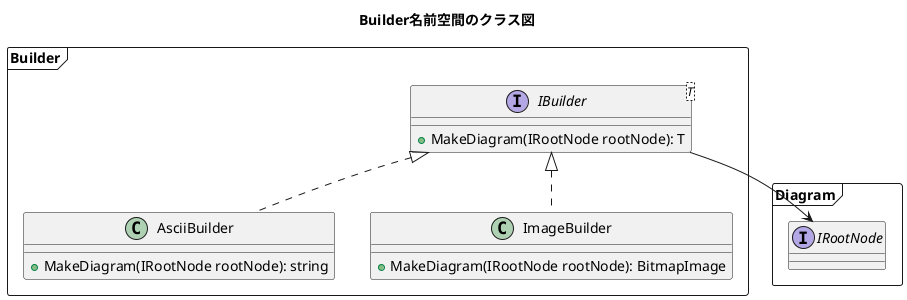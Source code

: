 @startuml builder_class_diagram

title Builder名前空間のクラス図

package Builder <<Frame>>
{
  interface IBuilder<T>
  {
    + MakeDiagram(IRootNode rootNode): T
  }

  class AsciiBuilder
  {
    + MakeDiagram(IRootNode rootNode): string
  }

  class ImageBuilder
  {
    + MakeDiagram(IRootNode rootNode): BitmapImage
  }
}

package Diagram <<Frame>>
{
  interface IRootNode
  {
  }
}

AsciiBuilder .u.|> IBuilder
ImageBuilder .u.|> IBuilder

IBuilder --> IRootNode

@enduml
